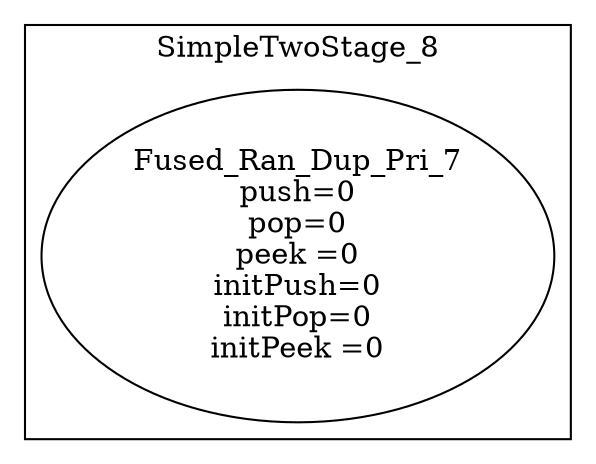 digraph streamit {
subgraph cluster_node1 {
 label="SimpleTwoStage_8";
node2 [ label="Fused_Ran_Dup_Pri_7\npush=0\npop=0\npeek =0\ninitPush=0\ninitPop=0\ninitPeek =0" ]
}
}

